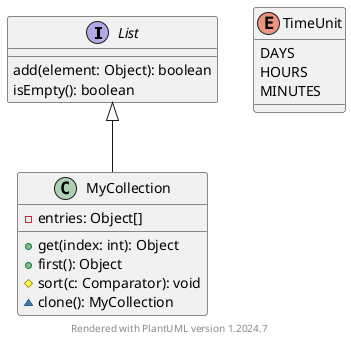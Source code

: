 @startuml

    ' option A: specify types,...
    interface List

    ' ... then add their attributes and methods
    List : add(element: Object): boolean
    List : isEmpty(): boolean

    ' option B: specify types with their attributes and methods
    ' add optional visibility attributes with the following symbols
    ' "-": private, "#": protected, "~": package private, "+": public
    class MyCollection {
        - entries: Object[]
        + get(index: int): Object
        + first(): Object
        # sort(c: Comparator): void
        ~ clone(): MyCollection
    }

    List <|-- MyCollection

	enum TimeUnit {
	  DAYS
	  HOURS
	  MINUTES
	}
	
footer Rendered with PlantUML version %version()
@enduml